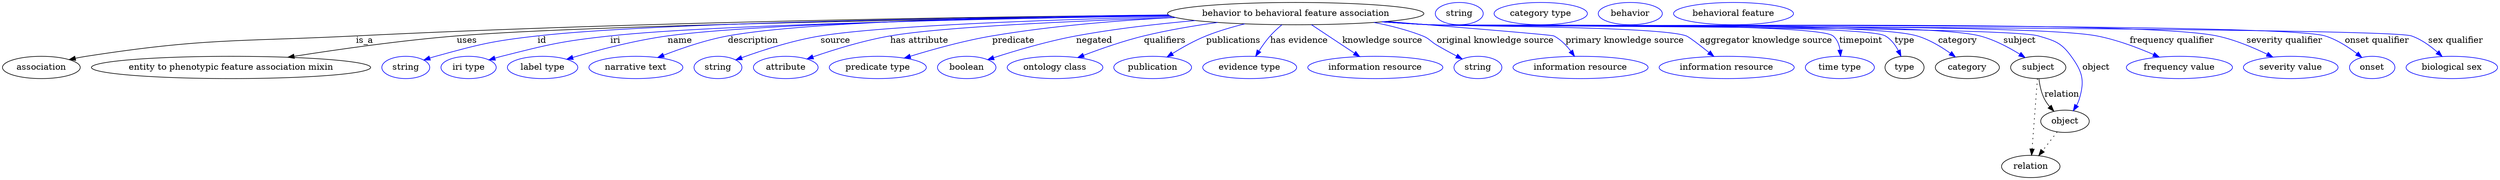 digraph {
	graph [bb="0,0,4008.8,283"];
	node [label="\N"];
	"behavior to behavioral feature association"	[height=0.5,
		label="behavior to behavioral feature association",
		pos="2077.4,265",
		width=5.7231];
	association	[height=0.5,
		pos="62.394,178",
		width=1.7332];
	"behavior to behavioral feature association" -> association	[label=is_a,
		lp="582.39,221.5",
		pos="e,107.12,190.7 1872.9,262.67 1582.6,260.01 1034.6,252.11 568.39,229 375.19,219.42 325.55,225.65 134.39,196 128.7,195.12 122.8,194.02 \
116.92,192.82"];
	"entity to phenotypic feature association mixin"	[height=0.5,
		pos="367.39,178",
		width=6.2286];
	"behavior to behavioral feature association" -> "entity to phenotypic feature association mixin"	[label=uses,
		lp="745.89,221.5",
		pos="e,458.58,194.46 1874.9,261.51 1554.7,257.1 945.51,246.68 729.39,229 640.92,221.76 541.02,207.5 468.61,196.05"];
	id	[color=blue,
		height=0.5,
		label=string,
		pos="648.39,178",
		width=1.0652];
	"behavior to behavioral feature association" -> id	[color=blue,
		label=id,
		lp="866.39,221.5",
		pos="e,677.38,190 1873.4,262.36 1579,259.27 1049.5,250.81 859.39,229 785.96,220.57 767.63,215.72 696.39,196 693.28,195.14 690.09,194.18 \
686.89,193.16",
		style=solid];
	iri	[color=blue,
		height=0.5,
		label="iri type",
		pos="749.39,178",
		width=1.2277];
	"behavior to behavioral feature association" -> iri	[color=blue,
		label=iri,
		lp="984.39,221.5",
		pos="e,782.01,190.15 1875.6,261.35 1606.6,257.16 1144.6,247.51 976.39,229 898.15,220.39 878.68,215.39 802.39,196 798.97,195.13 795.43,\
194.16 791.9,193.14",
		style=solid];
	name	[color=blue,
		height=0.5,
		label="label type",
		pos="868.39,178",
		width=1.5707];
	"behavior to behavioral feature association" -> name	[color=blue,
		label=name,
		lp="1088.4,221.5",
		pos="e,907,191.27 1874.3,261.91 1625.4,258.49 1218.4,249.84 1068.4,229 1015.8,221.69 956.95,206.05 916.79,194.19",
		style=solid];
	description	[color=blue,
		height=0.5,
		label="narrative text",
		pos="1018.4,178",
		width=2.0943];
	"behavior to behavioral feature association" -> description	[color=blue,
		label=description,
		lp="1205.9,221.5",
		pos="e,1053.3,194.07 1872.6,263.01 1646,260.69 1295.9,253.16 1165.4,229 1129.9,222.43 1091.3,209.06 1062.6,197.8",
		style=solid];
	source	[color=blue,
		height=0.5,
		label=string,
		pos="1150.4,178",
		width=1.0652];
	"behavior to behavioral feature association" -> source	[color=blue,
		label=source,
		lp="1337.4,221.5",
		pos="e,1178.7,190.27 1879,260.11 1689.6,255.45 1418.1,246.05 1313.4,229 1269.4,221.84 1220.9,205.83 1188.3,193.84",
		style=solid];
	"has attribute"	[color=blue,
		height=0.5,
		label=attribute,
		pos="1258.4,178",
		width=1.4443];
	"behavior to behavioral feature association" -> "has attribute"	[color=blue,
		label="has attribute",
		lp="1472.4,221.5",
		pos="e,1292.4,191.77 1884.4,258.69 1724.6,253.35 1510.3,243.78 1425.4,229 1382.5,221.54 1335.1,206.68 1301.8,195.09",
		style=solid];
	predicate	[color=blue,
		height=0.5,
		label="predicate type",
		pos="1406.4,178",
		width=2.1665];
	"behavior to behavioral feature association" -> predicate	[color=blue,
		label=predicate,
		lp="1623.4,221.5",
		pos="e,1449.1,193.22 1883.7,258.79 1793.7,254.16 1685.6,245.43 1589.4,229 1544.7,221.37 1495.2,207.5 1459,196.3",
		style=solid];
	negated	[color=blue,
		height=0.5,
		label=boolean,
		pos="1549.4,178",
		width=1.2999];
	"behavior to behavioral feature association" -> negated	[color=blue,
		label=negated,
		lp="1753.4,221.5",
		pos="e,1582.8,190.6 1915.8,253.77 1855.4,248.43 1786.5,240.52 1724.4,229 1678.7,220.52 1627.8,205.29 1592.7,193.86",
		style=solid];
	qualifiers	[color=blue,
		height=0.5,
		label="ontology class",
		pos="1690.4,178",
		width=2.1304];
	"behavior to behavioral feature association" -> qualifiers	[color=blue,
		label=qualifiers,
		lp="1866.9,221.5",
		pos="e,1726.8,193.95 1951.7,250.72 1913.5,245.4 1871.4,238.29 1833.4,229 1800.3,220.91 1764,208.18 1736.3,197.59",
		style=solid];
	publications	[color=blue,
		height=0.5,
		label=publication,
		pos="1847.4,178",
		width=1.7332];
	"behavior to behavioral feature association" -> publications	[color=blue,
		label=publications,
		lp="1977.4,221.5",
		pos="e,1870.5,194.94 1995.4,248.39 1974.8,243.3 1953,236.87 1933.4,229 1914.6,221.46 1895.1,210.36 1879.3,200.54",
		style=solid];
	"has evidence"	[color=blue,
		height=0.5,
		label="evidence type",
		pos="2003.4,178",
		width=2.0943];
	"behavior to behavioral feature association" -> "has evidence"	[color=blue,
		label="has evidence",
		lp="2082.9,221.5",
		pos="e,2013,196.05 2055.1,246.9 2048.7,241.51 2042,235.31 2036.4,229 2029.8,221.56 2023.6,212.72 2018.3,204.55",
		style=solid];
	"knowledge source"	[color=blue,
		height=0.5,
		label="information resource",
		pos="2205.4,178",
		width=3.015];
	"behavior to behavioral feature association" -> "knowledge source"	[color=blue,
		label="knowledge source",
		lp="2216.9,221.5",
		pos="e,2180.3,195.54 2102.7,247.08 2117.2,237.38 2135.8,224.99 2152.4,214 2158.6,209.85 2165.3,205.43 2171.8,201.18",
		style=solid];
	"original knowledge source"	[color=blue,
		height=0.5,
		label=string,
		pos="2370.4,178",
		width=1.0652];
	"behavior to behavioral feature association" -> "original knowledge source"	[color=blue,
		label="original knowledge source",
		lp="2398.4,221.5",
		pos="e,2345,191.77 2203.1,250.71 2229.5,245.64 2256.8,238.65 2281.4,229 2292.8,224.54 2293.9,220.2 2304.4,214 2314.5,208.05 2325.7,201.94 \
2335.9,196.52",
		style=solid];
	"primary knowledge source"	[color=blue,
		height=0.5,
		label="information resource",
		pos="2535.4,178",
		width=3.015];
	"behavior to behavioral feature association" -> "primary knowledge source"	[color=blue,
		label="primary knowledge source",
		lp="2606.4,221.5",
		pos="e,2525.7,196 2223.7,252.3 2341.9,242.75 2489.3,230.57 2492.4,229 2503.3,223.42 2512.6,213.74 2519.8,204.38",
		style=solid];
	"aggregator knowledge source"	[color=blue,
		height=0.5,
		label="information resource",
		pos="2770.4,178",
		width=3.015];
	"behavior to behavioral feature association" -> "aggregator knowledge source"	[color=blue,
		label="aggregator knowledge source",
		lp="2833.9,221.5",
		pos="e,2749.8,195.86 2220.2,252 2244.3,250.18 2269,248.43 2292.4,247 2338.2,244.19 2662.2,244.73 2705.4,229 2709.8,227.41 2726.5,214.49 \
2741.9,202.18",
		style=solid];
	timepoint	[color=blue,
		height=0.5,
		label="time type",
		pos="2952.4,178",
		width=1.5346];
	"behavior to behavioral feature association" -> timepoint	[color=blue,
		label=timepoint,
		lp="2986.4,221.5",
		pos="e,2953.6,196.09 2218.1,251.83 2242.9,249.99 2268.4,248.28 2292.4,247 2328.4,245.08 2913.6,251.99 2941.4,229 2948.1,223.44 2951.3,\
214.8 2952.7,206.26",
		style=solid];
	type	[height=0.5,
		pos="3056.4,178",
		width=0.86659];
	"behavior to behavioral feature association" -> type	[color=blue,
		label=type,
		lp="3056.4,221.5",
		pos="e,3050.7,196.12 2217.8,251.79 2242.7,249.95 2268.3,248.25 2292.4,247 2333.1,244.89 2990,249.25 3025.4,229 3034.6,223.73 3041.4,214.5 \
3046.3,205.39",
		style=solid];
	category	[height=0.5,
		pos="3157.4,178",
		width=1.4263];
	"behavior to behavioral feature association" -> category	[color=blue,
		label=category,
		lp="3141.9,221.5",
		pos="e,3138.2,194.97 2217.5,251.78 2242.5,249.93 2268.2,248.23 2292.4,247 2379.4,242.56 2992.8,253.75 3076.4,229 3095.7,223.27 3115,211.64 \
3130,201.04",
		style=solid];
	subject	[height=0.5,
		pos="3271.4,178",
		width=1.2277];
	"behavior to behavioral feature association" -> subject	[color=blue,
		label=subject,
		lp="3241.4,221.5",
		pos="e,3250.2,194.03 2217.3,251.75 2242.3,249.9 2268.1,248.21 2292.4,247 2390.6,242.12 3082.2,253.77 3177.4,229 3200.2,223.05 3223.7,\
210.59 3241.5,199.6",
		style=solid];
	object	[height=0.5,
		pos="3314.4,91",
		width=1.0832];
	"behavior to behavioral feature association" -> object	[color=blue,
		label=object,
		lp="3364.4,178",
		pos="e,3327.8,108.09 2217,251.73 2242.1,249.87 2268,248.19 2292.4,247 2346.7,244.35 3219.2,244.43 3271.4,229 3298,221.13 3308.2,218.5 \
3324.4,196 3342.7,170.69 3346.3,156.9 3337.4,127 3336.4,123.55 3334.9,120.13 3333.1,116.85",
		style=solid];
	"frequency qualifier"	[color=blue,
		height=0.5,
		label="frequency value",
		pos="3498.4,178",
		width=2.3651];
	"behavior to behavioral feature association" -> "frequency qualifier"	[color=blue,
		label="frequency qualifier",
		lp="3486.4,221.5",
		pos="e,3466,194.79 2216.7,251.72 2241.9,249.86 2267.9,248.17 2292.4,247 2411.5,241.3 3248.3,251.31 3365.4,229 3397,222.98 3430.9,210.13 \
3456.6,198.96",
		style=solid];
	"severity qualifier"	[color=blue,
		height=0.5,
		label="severity value",
		pos="3677.4,178",
		width=2.1123];
	"behavior to behavioral feature association" -> "severity qualifier"	[color=blue,
		label="severity qualifier",
		lp="3667.4,221.5",
		pos="e,3648.6,194.81 2216.4,251.69 2241.7,249.82 2267.8,248.15 2292.4,247 2432.9,240.45 3420.7,257.77 3558.4,229 3586.7,223.08 3616.8,\
210.4 3639.6,199.29",
		style=solid];
	"onset qualifier"	[color=blue,
		height=0.5,
		label=onset,
		pos="3807.4,178",
		width=1.011];
	"behavior to behavioral feature association" -> "onset qualifier"	[color=blue,
		label="onset qualifier",
		lp="3815.9,221.5",
		pos="e,3790.7,194.29 2216.1,251.67 2241.5,249.81 2267.7,248.13 2292.4,247 2372.3,243.34 3656,252.66 3732.4,229 3750.8,223.29 3768.9,211.47 \
3782.7,200.75",
		style=solid];
	"sex qualifier"	[color=blue,
		height=0.5,
		label="biological sex",
		pos="3935.4,178",
		width=2.0401];
	"behavior to behavioral feature association" -> "sex qualifier"	[color=blue,
		label="sex qualifier",
		lp="3942.4,221.5",
		pos="e,3920.1,195.73 2216.1,251.65 2241.5,249.79 2267.7,248.12 2292.4,247 2336.2,245.02 3830,243.52 3871.4,229 3886.9,223.58 3901.5,212.78 \
3912.8,202.6",
		style=solid];
	association_type	[color=blue,
		height=0.5,
		label=string,
		pos="2339.4,265",
		width=1.0652];
	association_category	[color=blue,
		height=0.5,
		label="category type",
		pos="2470.4,265",
		width=2.0762];
	subject -> object	[label=relation,
		lp="3309.4,134.5",
		pos="e,3296.5,107.23 3272.5,159.55 3273.7,149.57 3276.2,137.07 3281.4,127 3283.6,122.68 3286.5,118.52 3289.7,114.66"];
	relation	[height=0.5,
		pos="3259.4,18",
		width=1.2999];
	subject -> relation	[pos="e,3260.7,36.188 3270.1,159.79 3268,132.48 3264,78.994 3261.5,46.38",
		style=dotted];
	"behavior to behavioral feature association_subject"	[color=blue,
		height=0.5,
		label=behavior,
		pos="2614.4,265",
		width=1.4263];
	object -> relation	[pos="e,3272.2,35.54 3301.9,73.889 3295,64.939 3286.2,53.617 3278.4,43.584",
		style=dotted];
	"behavior to behavioral feature association_object"	[color=blue,
		height=0.5,
		label="behavioral feature",
		pos="2780.4,265",
		width=2.672];
}
